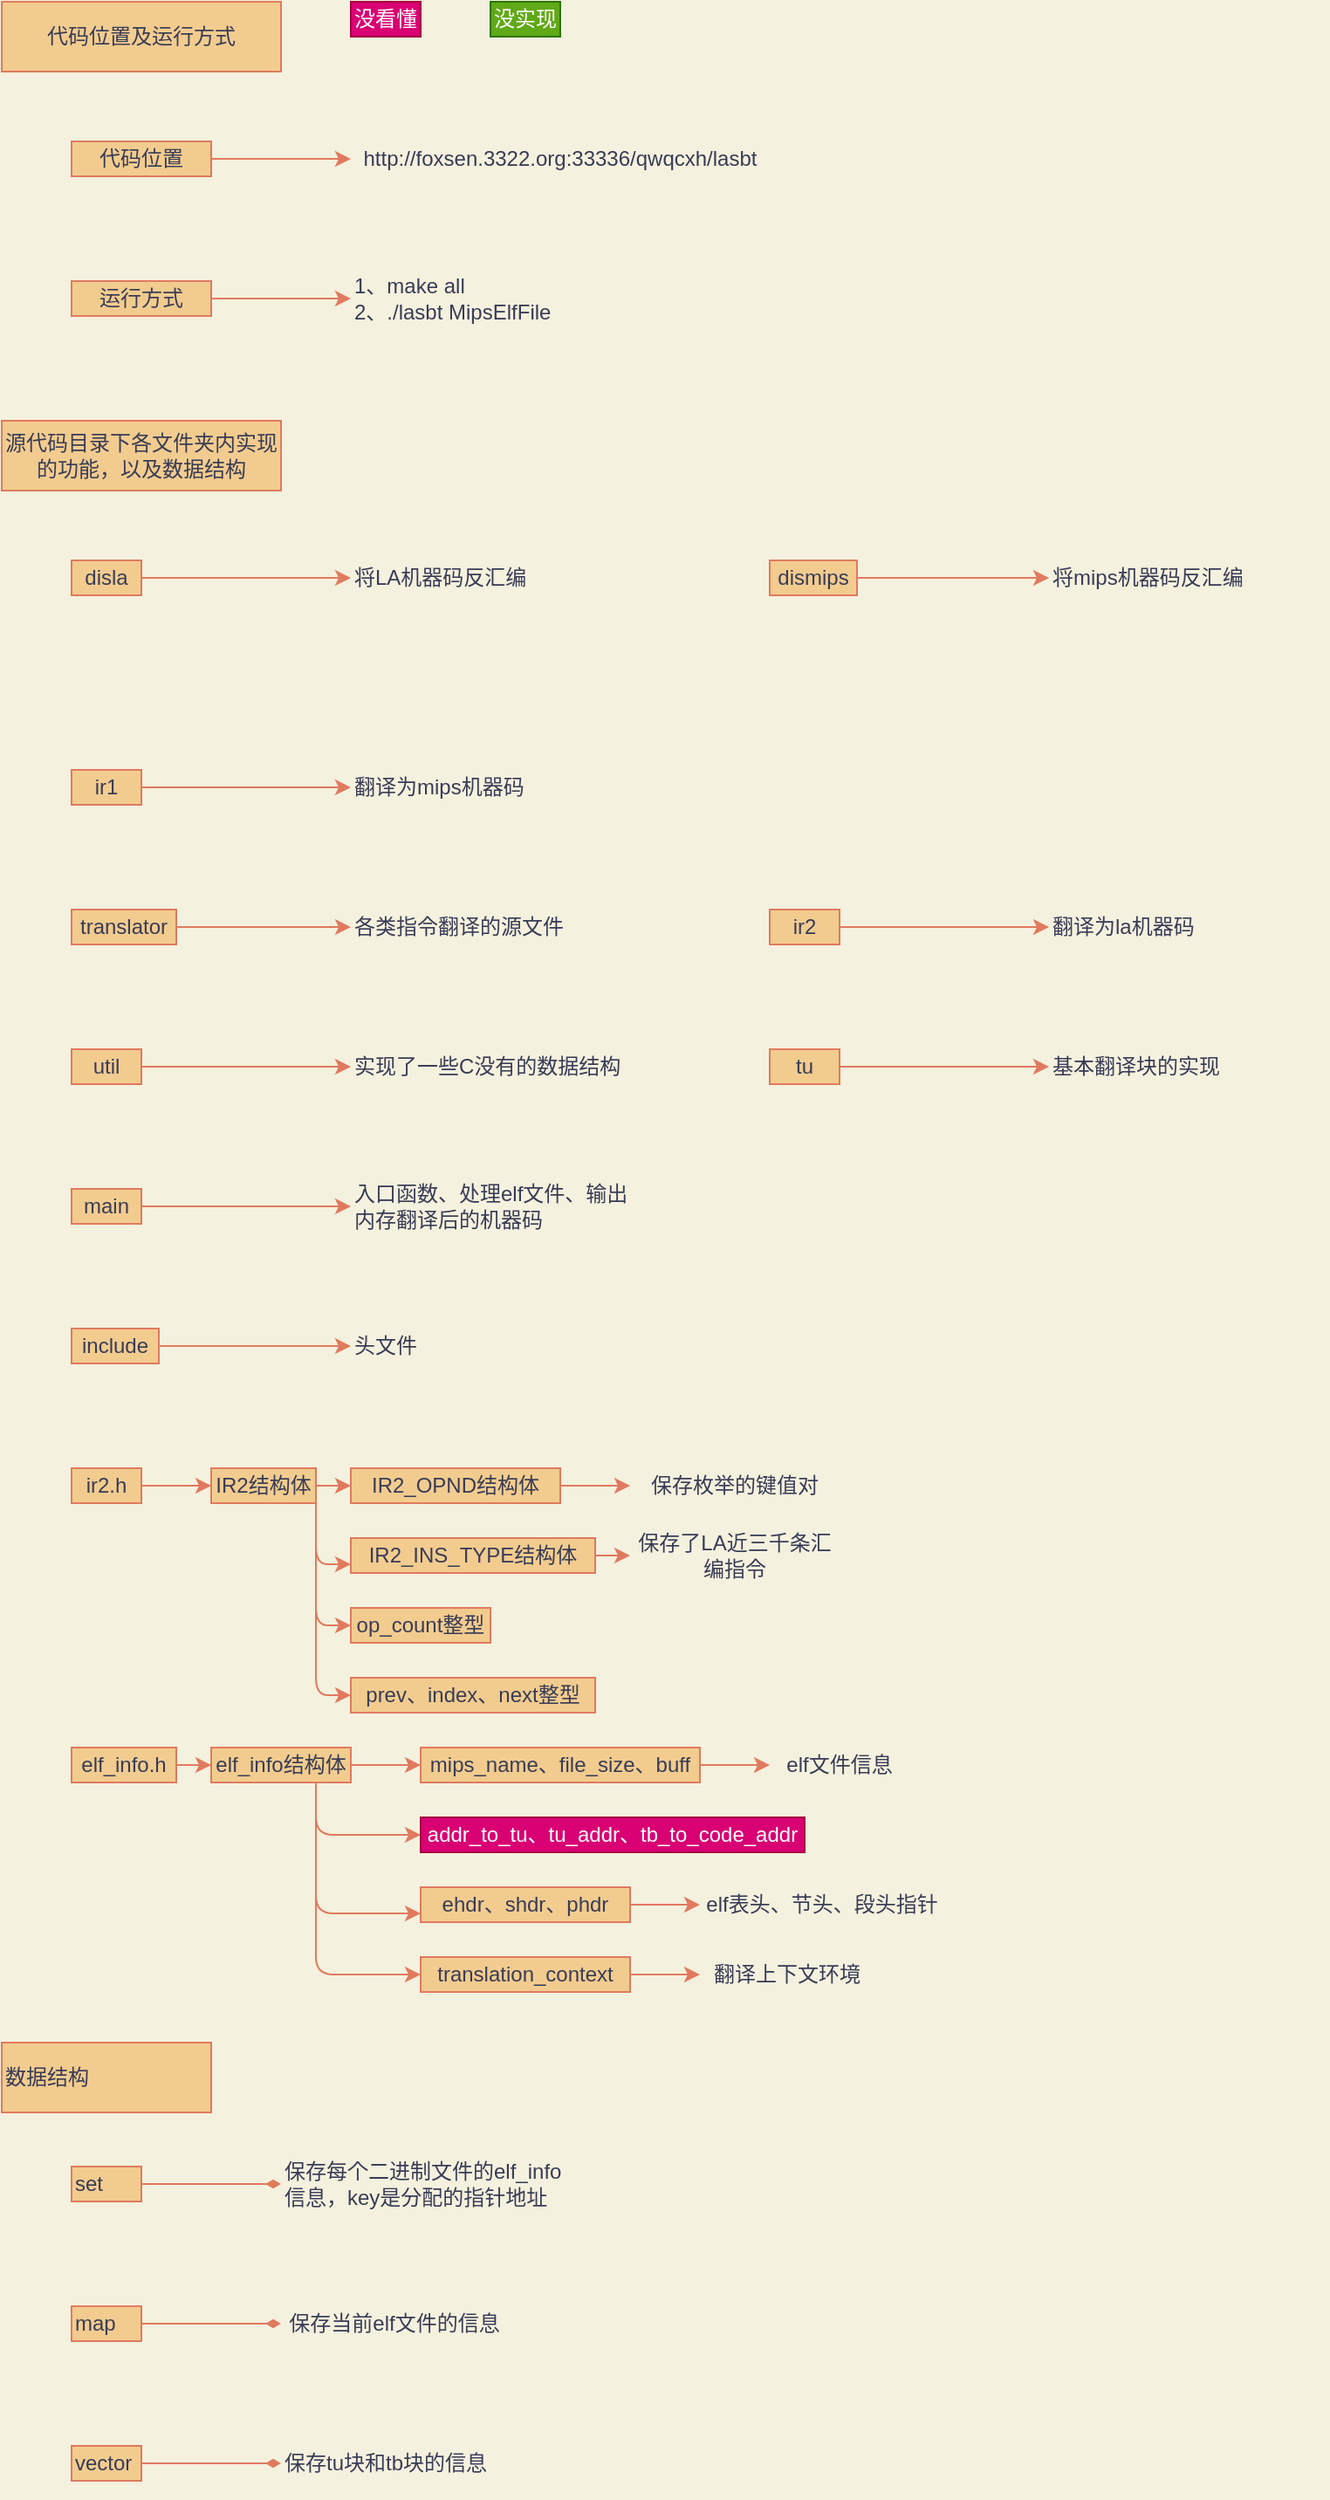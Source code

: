 <mxfile version="13.6.2" type="device" pages="3"><diagram id="Aom846nJxp8-ckmhE_7P" name="Page-1"><mxGraphModel dx="1422" dy="820" grid="1" gridSize="10" guides="1" tooltips="1" connect="1" arrows="1" fold="1" page="1" pageScale="1" pageWidth="827" pageHeight="1169" background="#F4F1DE" math="1" shadow="0"><root><mxCell id="0"/><mxCell id="1" parent="0"/><mxCell id="qtjspHp6lkipxShFISgi-15" style="edgeStyle=orthogonalEdgeStyle;rounded=0;orthogonalLoop=1;jettySize=auto;html=1;exitX=1;exitY=0.5;exitDx=0;exitDy=0;labelBackgroundColor=#F4F1DE;strokeColor=#E07A5F;fontColor=#393C56;" parent="1" source="qtjspHp6lkipxShFISgi-1" target="qtjspHp6lkipxShFISgi-14" edge="1"><mxGeometry relative="1" as="geometry"/></mxCell><mxCell id="qtjspHp6lkipxShFISgi-1" value="dismips" style="rounded=0;whiteSpace=wrap;html=1;fillColor=#F2CC8F;strokeColor=#E07A5F;fontColor=#393C56;" parent="1" vertex="1"><mxGeometry x="440" y="320" width="50" height="20" as="geometry"/></mxCell><mxCell id="qtjspHp6lkipxShFISgi-17" style="edgeStyle=orthogonalEdgeStyle;rounded=0;orthogonalLoop=1;jettySize=auto;html=1;exitX=1;exitY=0.5;exitDx=0;exitDy=0;labelBackgroundColor=#F4F1DE;strokeColor=#E07A5F;fontColor=#393C56;" parent="1" source="qtjspHp6lkipxShFISgi-2" target="qtjspHp6lkipxShFISgi-16" edge="1"><mxGeometry relative="1" as="geometry"/></mxCell><mxCell id="qtjspHp6lkipxShFISgi-2" value="disla" style="rounded=0;whiteSpace=wrap;html=1;fillColor=#F2CC8F;strokeColor=#E07A5F;fontColor=#393C56;" parent="1" vertex="1"><mxGeometry x="40" y="320" width="40" height="20" as="geometry"/></mxCell><mxCell id="qtjspHp6lkipxShFISgi-18" style="edgeStyle=orthogonalEdgeStyle;rounded=0;orthogonalLoop=1;jettySize=auto;html=1;exitX=1;exitY=0.5;exitDx=0;exitDy=0;entryX=0;entryY=0.5;entryDx=0;entryDy=0;labelBackgroundColor=#F4F1DE;strokeColor=#E07A5F;fontColor=#393C56;" parent="1" source="qtjspHp6lkipxShFISgi-3" target="qtjspHp6lkipxShFISgi-19" edge="1"><mxGeometry relative="1" as="geometry"><mxPoint x="140" y="770" as="targetPoint"/></mxGeometry></mxCell><mxCell id="qtjspHp6lkipxShFISgi-3" value="include" style="rounded=0;whiteSpace=wrap;html=1;fillColor=#F2CC8F;strokeColor=#E07A5F;fontColor=#393C56;" parent="1" vertex="1"><mxGeometry x="40" y="760" width="50" height="20" as="geometry"/></mxCell><mxCell id="qtjspHp6lkipxShFISgi-21" style="edgeStyle=orthogonalEdgeStyle;rounded=0;orthogonalLoop=1;jettySize=auto;html=1;exitX=1;exitY=0.5;exitDx=0;exitDy=0;labelBackgroundColor=#F4F1DE;strokeColor=#E07A5F;fontColor=#393C56;" parent="1" source="qtjspHp6lkipxShFISgi-4" target="qtjspHp6lkipxShFISgi-20" edge="1"><mxGeometry relative="1" as="geometry"/></mxCell><mxCell id="qtjspHp6lkipxShFISgi-4" value="ir1" style="rounded=0;whiteSpace=wrap;html=1;fillColor=#F2CC8F;strokeColor=#E07A5F;fontColor=#393C56;" parent="1" vertex="1"><mxGeometry x="40" y="440" width="40" height="20" as="geometry"/></mxCell><mxCell id="qtjspHp6lkipxShFISgi-5" value="ir2" style="rounded=0;whiteSpace=wrap;html=1;fillColor=#F2CC8F;strokeColor=#E07A5F;fontColor=#393C56;" parent="1" vertex="1"><mxGeometry x="440" y="520" width="40" height="20" as="geometry"/></mxCell><mxCell id="qtjspHp6lkipxShFISgi-25" style="edgeStyle=orthogonalEdgeStyle;rounded=0;orthogonalLoop=1;jettySize=auto;html=1;exitX=1;exitY=0.5;exitDx=0;exitDy=0;entryX=0;entryY=0.5;entryDx=0;entryDy=0;labelBackgroundColor=#F4F1DE;strokeColor=#E07A5F;fontColor=#393C56;" parent="1" source="qtjspHp6lkipxShFISgi-6" target="qtjspHp6lkipxShFISgi-24" edge="1"><mxGeometry relative="1" as="geometry"/></mxCell><mxCell id="qtjspHp6lkipxShFISgi-6" value="translator" style="rounded=0;whiteSpace=wrap;html=1;fillColor=#F2CC8F;strokeColor=#E07A5F;fontColor=#393C56;" parent="1" vertex="1"><mxGeometry x="40" y="520" width="60" height="20" as="geometry"/></mxCell><mxCell id="qtjspHp6lkipxShFISgi-27" style="edgeStyle=orthogonalEdgeStyle;rounded=0;orthogonalLoop=1;jettySize=auto;html=1;exitX=1;exitY=0.5;exitDx=0;exitDy=0;entryX=0;entryY=0.5;entryDx=0;entryDy=0;labelBackgroundColor=#F4F1DE;strokeColor=#E07A5F;fontColor=#393C56;" parent="1" source="qtjspHp6lkipxShFISgi-7" target="qtjspHp6lkipxShFISgi-26" edge="1"><mxGeometry relative="1" as="geometry"/></mxCell><mxCell id="qtjspHp6lkipxShFISgi-7" value="tu" style="rounded=0;whiteSpace=wrap;html=1;fillColor=#F2CC8F;strokeColor=#E07A5F;fontColor=#393C56;" parent="1" vertex="1"><mxGeometry x="440" y="600" width="40" height="20" as="geometry"/></mxCell><mxCell id="qtjspHp6lkipxShFISgi-28" style="edgeStyle=orthogonalEdgeStyle;rounded=0;orthogonalLoop=1;jettySize=auto;html=1;exitX=1;exitY=0.5;exitDx=0;exitDy=0;entryX=0;entryY=0.5;entryDx=0;entryDy=0;labelBackgroundColor=#F4F1DE;strokeColor=#E07A5F;fontColor=#393C56;" parent="1" source="qtjspHp6lkipxShFISgi-8" target="qtjspHp6lkipxShFISgi-29" edge="1"><mxGeometry relative="1" as="geometry"><mxPoint x="190" y="610" as="targetPoint"/></mxGeometry></mxCell><mxCell id="qtjspHp6lkipxShFISgi-8" value="util" style="rounded=0;whiteSpace=wrap;html=1;fillColor=#F2CC8F;strokeColor=#E07A5F;fontColor=#393C56;" parent="1" vertex="1"><mxGeometry x="40" y="600" width="40" height="20" as="geometry"/></mxCell><mxCell id="qtjspHp6lkipxShFISgi-30" style="edgeStyle=orthogonalEdgeStyle;rounded=0;orthogonalLoop=1;jettySize=auto;html=1;exitX=1;exitY=0.5;exitDx=0;exitDy=0;labelBackgroundColor=#F4F1DE;strokeColor=#E07A5F;fontColor=#393C56;" parent="1" source="qtjspHp6lkipxShFISgi-9" target="qtjspHp6lkipxShFISgi-31" edge="1"><mxGeometry relative="1" as="geometry"><mxPoint x="190" y="1010" as="targetPoint"/></mxGeometry></mxCell><mxCell id="qtjspHp6lkipxShFISgi-9" value="main" style="rounded=0;whiteSpace=wrap;html=1;fillColor=#F2CC8F;strokeColor=#E07A5F;fontColor=#393C56;" parent="1" vertex="1"><mxGeometry x="40" y="680" width="40" height="20" as="geometry"/></mxCell><mxCell id="qtjspHp6lkipxShFISgi-14" value="将mips机器码反汇编" style="text;html=1;strokeColor=none;fillColor=none;align=left;verticalAlign=middle;whiteSpace=wrap;rounded=0;fontColor=#393C56;" parent="1" vertex="1"><mxGeometry x="600" y="320" width="160" height="20" as="geometry"/></mxCell><mxCell id="qtjspHp6lkipxShFISgi-16" value="将LA机器码反汇编" style="text;html=1;strokeColor=none;fillColor=none;align=left;verticalAlign=middle;whiteSpace=wrap;rounded=0;fontColor=#393C56;" parent="1" vertex="1"><mxGeometry x="200" y="320" width="160" height="20" as="geometry"/></mxCell><mxCell id="qtjspHp6lkipxShFISgi-19" value="头文件" style="text;html=1;strokeColor=none;fillColor=none;align=left;verticalAlign=middle;whiteSpace=wrap;rounded=0;labelPosition=center;verticalLabelPosition=middle;fontColor=#393C56;" parent="1" vertex="1"><mxGeometry x="200" y="760" width="160" height="20" as="geometry"/></mxCell><mxCell id="qtjspHp6lkipxShFISgi-20" value="翻译为mips机器码" style="text;html=1;strokeColor=none;fillColor=none;align=left;verticalAlign=middle;whiteSpace=wrap;rounded=0;fontColor=#393C56;" parent="1" vertex="1"><mxGeometry x="200" y="440" width="160" height="20" as="geometry"/></mxCell><mxCell id="qtjspHp6lkipxShFISgi-22" style="edgeStyle=orthogonalEdgeStyle;rounded=0;orthogonalLoop=1;jettySize=auto;html=1;exitX=1;exitY=0.5;exitDx=0;exitDy=0;labelBackgroundColor=#F4F1DE;strokeColor=#E07A5F;fontColor=#393C56;" parent="1" source="qtjspHp6lkipxShFISgi-5" target="qtjspHp6lkipxShFISgi-23" edge="1"><mxGeometry relative="1" as="geometry"><mxPoint x="490" y="530" as="sourcePoint"/></mxGeometry></mxCell><mxCell id="qtjspHp6lkipxShFISgi-23" value="翻译为la机器码" style="text;html=1;strokeColor=none;fillColor=none;align=left;verticalAlign=middle;whiteSpace=wrap;rounded=0;fontColor=#393C56;" parent="1" vertex="1"><mxGeometry x="600" y="520" width="160" height="20" as="geometry"/></mxCell><mxCell id="qtjspHp6lkipxShFISgi-24" value="各类指令翻译的源文件" style="text;html=1;strokeColor=none;fillColor=none;align=left;verticalAlign=middle;whiteSpace=wrap;rounded=0;fontColor=#393C56;" parent="1" vertex="1"><mxGeometry x="200" y="520" width="160" height="20" as="geometry"/></mxCell><mxCell id="qtjspHp6lkipxShFISgi-26" value="基本翻译块的实现" style="text;html=1;strokeColor=none;fillColor=none;align=left;verticalAlign=middle;whiteSpace=wrap;rounded=0;fontColor=#393C56;" parent="1" vertex="1"><mxGeometry x="600" y="600" width="160" height="20" as="geometry"/></mxCell><mxCell id="qtjspHp6lkipxShFISgi-29" value="实现了一些C没有的数据结构" style="text;html=1;strokeColor=none;fillColor=none;align=left;verticalAlign=middle;whiteSpace=wrap;rounded=0;fontColor=#393C56;" parent="1" vertex="1"><mxGeometry x="200" y="600" width="160" height="20" as="geometry"/></mxCell><mxCell id="qtjspHp6lkipxShFISgi-31" value="入口函数、处理elf文件、输出内存翻译后的机器码" style="text;html=1;strokeColor=none;fillColor=none;align=left;verticalAlign=middle;whiteSpace=wrap;rounded=0;fontColor=#393C56;" parent="1" vertex="1"><mxGeometry x="200" y="680" width="160" height="20" as="geometry"/></mxCell><mxCell id="qtjspHp6lkipxShFISgi-33" value="源代码目录下各文件夹内实现的功能，以及数据结构" style="rounded=0;whiteSpace=wrap;html=1;align=center;fontSize=12;fillColor=#F2CC8F;strokeColor=#E07A5F;fontColor=#393C56;" parent="1" vertex="1"><mxGeometry y="240" width="160" height="40" as="geometry"/></mxCell><mxCell id="TA3_cH7VvukM17leLb7_-7" style="edgeStyle=orthogonalEdgeStyle;curved=0;rounded=1;sketch=0;orthogonalLoop=1;jettySize=auto;html=1;exitX=1;exitY=0.5;exitDx=0;exitDy=0;entryX=0;entryY=0.5;entryDx=0;entryDy=0;labelBackgroundColor=#F4F1DE;strokeColor=#E07A5F;fontColor=#393C56;" parent="1" source="WBqkDcnKr9uTJA-TYEti-1" target="TA3_cH7VvukM17leLb7_-1" edge="1"><mxGeometry relative="1" as="geometry"/></mxCell><mxCell id="TA3_cH7VvukM17leLb7_-8" style="edgeStyle=orthogonalEdgeStyle;curved=0;rounded=1;sketch=0;orthogonalLoop=1;jettySize=auto;html=1;exitX=1;exitY=1;exitDx=0;exitDy=0;entryX=0;entryY=0.75;entryDx=0;entryDy=0;labelBackgroundColor=#F4F1DE;strokeColor=#E07A5F;fontColor=#393C56;" parent="1" source="WBqkDcnKr9uTJA-TYEti-1" target="TA3_cH7VvukM17leLb7_-3" edge="1"><mxGeometry relative="1" as="geometry"/></mxCell><mxCell id="TA3_cH7VvukM17leLb7_-21" style="edgeStyle=orthogonalEdgeStyle;curved=0;rounded=1;sketch=0;orthogonalLoop=1;jettySize=auto;html=1;exitX=1;exitY=1;exitDx=0;exitDy=0;entryX=0;entryY=0.5;entryDx=0;entryDy=0;labelBackgroundColor=#F4F1DE;strokeColor=#E07A5F;fontColor=#393C56;" parent="1" source="WBqkDcnKr9uTJA-TYEti-1" target="TA3_cH7VvukM17leLb7_-10" edge="1"><mxGeometry relative="1" as="geometry"/></mxCell><mxCell id="TA3_cH7VvukM17leLb7_-22" style="edgeStyle=orthogonalEdgeStyle;curved=0;rounded=1;sketch=0;orthogonalLoop=1;jettySize=auto;html=1;exitX=1;exitY=1;exitDx=0;exitDy=0;entryX=0;entryY=0.5;entryDx=0;entryDy=0;labelBackgroundColor=#F4F1DE;strokeColor=#E07A5F;fontColor=#393C56;" parent="1" source="WBqkDcnKr9uTJA-TYEti-1" target="TA3_cH7VvukM17leLb7_-11" edge="1"><mxGeometry relative="1" as="geometry"/></mxCell><mxCell id="WBqkDcnKr9uTJA-TYEti-1" value="IR2结构体" style="rounded=0;whiteSpace=wrap;html=1;fillColor=#F2CC8F;strokeColor=#E07A5F;fontColor=#393C56;" parent="1" vertex="1"><mxGeometry x="120" y="840" width="60" height="20" as="geometry"/></mxCell><mxCell id="TA3_cH7VvukM17leLb7_-14" style="edgeStyle=orthogonalEdgeStyle;curved=0;rounded=1;sketch=0;orthogonalLoop=1;jettySize=auto;html=1;exitX=1;exitY=0.5;exitDx=0;exitDy=0;entryX=0;entryY=0.5;entryDx=0;entryDy=0;labelBackgroundColor=#F4F1DE;strokeColor=#E07A5F;fontColor=#393C56;" parent="1" source="TA3_cH7VvukM17leLb7_-1" target="TA3_cH7VvukM17leLb7_-15" edge="1"><mxGeometry relative="1" as="geometry"><mxPoint x="370" y="850" as="targetPoint"/></mxGeometry></mxCell><mxCell id="TA3_cH7VvukM17leLb7_-1" value="IR2_OPND结构体" style="rounded=0;whiteSpace=wrap;html=1;sketch=0;fillColor=#F2CC8F;strokeColor=#E07A5F;fontColor=#393C56;" parent="1" vertex="1"><mxGeometry x="200" y="840" width="120" height="20" as="geometry"/></mxCell><mxCell id="TA3_cH7VvukM17leLb7_-12" style="edgeStyle=orthogonalEdgeStyle;curved=0;rounded=1;sketch=0;orthogonalLoop=1;jettySize=auto;html=1;exitX=1;exitY=0.5;exitDx=0;exitDy=0;entryX=0;entryY=0.5;entryDx=0;entryDy=0;labelBackgroundColor=#F4F1DE;strokeColor=#E07A5F;fontColor=#393C56;" parent="1" source="TA3_cH7VvukM17leLb7_-3" target="TA3_cH7VvukM17leLb7_-13" edge="1"><mxGeometry relative="1" as="geometry"><mxPoint x="360" y="890" as="targetPoint"/></mxGeometry></mxCell><mxCell id="TA3_cH7VvukM17leLb7_-3" value="IR2_INS_TYPE结构体" style="rounded=0;whiteSpace=wrap;html=1;sketch=0;fillColor=#F2CC8F;strokeColor=#E07A5F;fontColor=#393C56;" parent="1" vertex="1"><mxGeometry x="200" y="880" width="140" height="20" as="geometry"/></mxCell><mxCell id="TA3_cH7VvukM17leLb7_-9" style="edgeStyle=orthogonalEdgeStyle;curved=0;rounded=1;sketch=0;orthogonalLoop=1;jettySize=auto;html=1;exitX=0.5;exitY=1;exitDx=0;exitDy=0;labelBackgroundColor=#F4F1DE;strokeColor=#E07A5F;fontColor=#393C56;" parent="1" source="TA3_cH7VvukM17leLb7_-3" target="TA3_cH7VvukM17leLb7_-3" edge="1"><mxGeometry relative="1" as="geometry"/></mxCell><mxCell id="TA3_cH7VvukM17leLb7_-10" value="op_count整型" style="rounded=0;whiteSpace=wrap;html=1;sketch=0;fillColor=#F2CC8F;strokeColor=#E07A5F;fontColor=#393C56;" parent="1" vertex="1"><mxGeometry x="200" y="920" width="80" height="20" as="geometry"/></mxCell><mxCell id="TA3_cH7VvukM17leLb7_-11" value="prev、index、next整型" style="rounded=0;whiteSpace=wrap;html=1;sketch=0;fillColor=#F2CC8F;strokeColor=#E07A5F;fontColor=#393C56;" parent="1" vertex="1"><mxGeometry x="200" y="960" width="140" height="20" as="geometry"/></mxCell><mxCell id="TA3_cH7VvukM17leLb7_-13" value="保存了LA近三千条汇编指令" style="text;html=1;strokeColor=none;fillColor=none;align=center;verticalAlign=middle;whiteSpace=wrap;rounded=0;sketch=0;fontColor=#393C56;" parent="1" vertex="1"><mxGeometry x="360" y="880" width="120" height="20" as="geometry"/></mxCell><mxCell id="TA3_cH7VvukM17leLb7_-15" value="保存枚举的键值对" style="text;html=1;strokeColor=none;fillColor=none;align=center;verticalAlign=middle;whiteSpace=wrap;rounded=0;sketch=0;fontColor=#393C56;" parent="1" vertex="1"><mxGeometry x="360" y="840" width="120" height="20" as="geometry"/></mxCell><mxCell id="JEauQYoevmHhT9Z8oVpF-11" value="" style="edgeStyle=orthogonalEdgeStyle;curved=0;rounded=1;sketch=0;orthogonalLoop=1;jettySize=auto;html=1;labelBackgroundColor=#F4F1DE;strokeColor=#E07A5F;fontColor=#393C56;" parent="1" source="_CX-5Nnmrqa5psmsbB4g-4" target="JEauQYoevmHhT9Z8oVpF-5" edge="1"><mxGeometry relative="1" as="geometry"/></mxCell><mxCell id="JEauQYoevmHhT9Z8oVpF-13" style="edgeStyle=orthogonalEdgeStyle;curved=0;rounded=1;sketch=0;orthogonalLoop=1;jettySize=auto;html=1;exitX=0.75;exitY=1;exitDx=0;exitDy=0;entryX=0;entryY=0.75;entryDx=0;entryDy=0;labelBackgroundColor=#F4F1DE;strokeColor=#E07A5F;fontColor=#393C56;" parent="1" source="_CX-5Nnmrqa5psmsbB4g-4" target="JEauQYoevmHhT9Z8oVpF-1" edge="1"><mxGeometry relative="1" as="geometry"/></mxCell><mxCell id="JEauQYoevmHhT9Z8oVpF-14" style="edgeStyle=orthogonalEdgeStyle;curved=0;rounded=1;sketch=0;orthogonalLoop=1;jettySize=auto;html=1;exitX=0.75;exitY=1;exitDx=0;exitDy=0;entryX=0;entryY=0.5;entryDx=0;entryDy=0;labelBackgroundColor=#F4F1DE;strokeColor=#E07A5F;fontColor=#393C56;" parent="1" source="_CX-5Nnmrqa5psmsbB4g-4" target="JEauQYoevmHhT9Z8oVpF-7" edge="1"><mxGeometry relative="1" as="geometry"/></mxCell><mxCell id="JEauQYoevmHhT9Z8oVpF-16" style="edgeStyle=orthogonalEdgeStyle;curved=0;rounded=1;sketch=0;orthogonalLoop=1;jettySize=auto;html=1;exitX=0.75;exitY=1;exitDx=0;exitDy=0;entryX=0;entryY=0.5;entryDx=0;entryDy=0;labelBackgroundColor=#F4F1DE;strokeColor=#E07A5F;fontColor=#393C56;" parent="1" source="_CX-5Nnmrqa5psmsbB4g-4" target="JEauQYoevmHhT9Z8oVpF-15" edge="1"><mxGeometry relative="1" as="geometry"/></mxCell><mxCell id="_CX-5Nnmrqa5psmsbB4g-4" value="elf_info结构体" style="rounded=0;whiteSpace=wrap;html=1;sketch=0;fillColor=#F2CC8F;strokeColor=#E07A5F;fontColor=#393C56;" parent="1" vertex="1"><mxGeometry x="120" y="1000" width="80" height="20" as="geometry"/></mxCell><mxCell id="_CX-5Nnmrqa5psmsbB4g-6" value="" style="edgeStyle=orthogonalEdgeStyle;curved=0;rounded=1;sketch=0;orthogonalLoop=1;jettySize=auto;html=1;labelBackgroundColor=#F4F1DE;strokeColor=#E07A5F;fontColor=#393C56;" parent="1" source="_CX-5Nnmrqa5psmsbB4g-5" target="WBqkDcnKr9uTJA-TYEti-1" edge="1"><mxGeometry relative="1" as="geometry"/></mxCell><mxCell id="_CX-5Nnmrqa5psmsbB4g-5" value="ir2.h" style="rounded=0;whiteSpace=wrap;html=1;sketch=0;fillColor=#F2CC8F;strokeColor=#E07A5F;fontColor=#393C56;" parent="1" vertex="1"><mxGeometry x="40" y="840" width="40" height="20" as="geometry"/></mxCell><mxCell id="_CX-5Nnmrqa5psmsbB4g-8" value="" style="edgeStyle=orthogonalEdgeStyle;curved=0;rounded=1;sketch=0;orthogonalLoop=1;jettySize=auto;html=1;labelBackgroundColor=#F4F1DE;strokeColor=#E07A5F;fontColor=#393C56;" parent="1" source="_CX-5Nnmrqa5psmsbB4g-7" target="_CX-5Nnmrqa5psmsbB4g-4" edge="1"><mxGeometry relative="1" as="geometry"/></mxCell><mxCell id="_CX-5Nnmrqa5psmsbB4g-7" value="elf_info.h" style="rounded=0;whiteSpace=wrap;html=1;sketch=0;fillColor=#F2CC8F;strokeColor=#E07A5F;fontColor=#393C56;" parent="1" vertex="1"><mxGeometry x="40" y="1000" width="60" height="20" as="geometry"/></mxCell><mxCell id="JEauQYoevmHhT9Z8oVpF-3" value="" style="edgeStyle=orthogonalEdgeStyle;curved=0;rounded=1;sketch=0;orthogonalLoop=1;jettySize=auto;html=1;labelBackgroundColor=#F4F1DE;strokeColor=#E07A5F;fontColor=#393C56;" parent="1" source="JEauQYoevmHhT9Z8oVpF-1" target="JEauQYoevmHhT9Z8oVpF-2" edge="1"><mxGeometry relative="1" as="geometry"/></mxCell><mxCell id="JEauQYoevmHhT9Z8oVpF-1" value="ehdr、shdr、phdr" style="rounded=0;whiteSpace=wrap;html=1;sketch=0;fillColor=#F2CC8F;strokeColor=#E07A5F;fontColor=#393C56;" parent="1" vertex="1"><mxGeometry x="240" y="1080" width="120" height="20" as="geometry"/></mxCell><mxCell id="JEauQYoevmHhT9Z8oVpF-2" value="elf表头、节头、段头指针" style="text;html=1;strokeColor=none;fillColor=none;align=center;verticalAlign=middle;whiteSpace=wrap;rounded=0;sketch=0;fontColor=#393C56;" parent="1" vertex="1"><mxGeometry x="400" y="1080" width="140" height="20" as="geometry"/></mxCell><mxCell id="JEauQYoevmHhT9Z8oVpF-4" value="elf文件信息" style="text;html=1;strokeColor=none;fillColor=none;align=center;verticalAlign=middle;whiteSpace=wrap;rounded=0;sketch=0;fontColor=#393C56;" parent="1" vertex="1"><mxGeometry x="440" y="1000" width="80" height="20" as="geometry"/></mxCell><mxCell id="JEauQYoevmHhT9Z8oVpF-6" value="" style="edgeStyle=orthogonalEdgeStyle;curved=0;rounded=1;sketch=0;orthogonalLoop=1;jettySize=auto;html=1;labelBackgroundColor=#F4F1DE;strokeColor=#E07A5F;fontColor=#393C56;" parent="1" source="JEauQYoevmHhT9Z8oVpF-5" target="JEauQYoevmHhT9Z8oVpF-4" edge="1"><mxGeometry relative="1" as="geometry"/></mxCell><mxCell id="JEauQYoevmHhT9Z8oVpF-5" value="mips_name、file_size、buff" style="rounded=0;whiteSpace=wrap;html=1;sketch=0;fillColor=#F2CC8F;strokeColor=#E07A5F;fontColor=#393C56;" parent="1" vertex="1"><mxGeometry x="240" y="1000" width="160" height="20" as="geometry"/></mxCell><mxCell id="JEauQYoevmHhT9Z8oVpF-10" value="" style="edgeStyle=orthogonalEdgeStyle;curved=0;rounded=1;sketch=0;orthogonalLoop=1;jettySize=auto;html=1;labelBackgroundColor=#F4F1DE;strokeColor=#E07A5F;fontColor=#393C56;" parent="1" source="JEauQYoevmHhT9Z8oVpF-7" target="JEauQYoevmHhT9Z8oVpF-9" edge="1"><mxGeometry relative="1" as="geometry"/></mxCell><mxCell id="JEauQYoevmHhT9Z8oVpF-7" value="&lt;div style=&quot;line-height: 19px&quot;&gt;&lt;span style=&quot;&quot;&gt;translation_context&lt;/span&gt;&lt;br&gt;&lt;/div&gt;" style="rounded=0;whiteSpace=wrap;html=1;sketch=0;labelBackgroundColor=none;fillColor=#F2CC8F;strokeColor=#E07A5F;fontColor=#393C56;" parent="1" vertex="1"><mxGeometry x="240" y="1120" width="120" height="20" as="geometry"/></mxCell><mxCell id="JEauQYoevmHhT9Z8oVpF-9" value="翻译上下文环境" style="text;html=1;strokeColor=none;fillColor=none;align=center;verticalAlign=middle;whiteSpace=wrap;rounded=0;labelBackgroundColor=none;sketch=0;fontColor=#393C56;" parent="1" vertex="1"><mxGeometry x="400" y="1120" width="100" height="20" as="geometry"/></mxCell><mxCell id="JEauQYoevmHhT9Z8oVpF-15" value="addr_to_tu、tu_addr、tb_to_code_addr" style="rounded=0;whiteSpace=wrap;html=1;labelBackgroundColor=none;sketch=0;fillColor=#d80073;strokeColor=#A50040;fontColor=#ffffff;" parent="1" vertex="1"><mxGeometry x="240" y="1040" width="220" height="20" as="geometry"/></mxCell><mxCell id="QQQnxEIxQd7CLi5y5rRg-1" value="代码位置及运行方式" style="rounded=0;whiteSpace=wrap;html=1;align=center;fontSize=12;fillColor=#F2CC8F;strokeColor=#E07A5F;fontColor=#393C56;" parent="1" vertex="1"><mxGeometry width="160" height="40" as="geometry"/></mxCell><mxCell id="QQQnxEIxQd7CLi5y5rRg-4" value="" style="edgeStyle=orthogonalEdgeStyle;curved=0;rounded=1;sketch=0;orthogonalLoop=1;jettySize=auto;html=1;labelBackgroundColor=#F4F1DE;strokeColor=#E07A5F;fontColor=#393C56;" parent="1" source="QQQnxEIxQd7CLi5y5rRg-2" target="QQQnxEIxQd7CLi5y5rRg-3" edge="1"><mxGeometry relative="1" as="geometry"/></mxCell><mxCell id="QQQnxEIxQd7CLi5y5rRg-2" value="代码位置" style="rounded=0;whiteSpace=wrap;html=1;labelBackgroundColor=none;sketch=0;fillColor=#F2CC8F;strokeColor=#E07A5F;fontColor=#393C56;" parent="1" vertex="1"><mxGeometry x="40" y="80" width="80" height="20" as="geometry"/></mxCell><UserObject label="http://foxsen.3322.org:33336/qwqcxh/lasbt" link="http://foxsen.3322.org:33336/qwqcxh/lasbt" id="QQQnxEIxQd7CLi5y5rRg-3"><mxCell style="text;html=1;strokeColor=none;fillColor=none;align=center;verticalAlign=middle;whiteSpace=wrap;rounded=0;labelBackgroundColor=none;sketch=0;fontColor=#393C56;" parent="1" vertex="1"><mxGeometry x="200" y="80" width="240" height="20" as="geometry"/></mxCell></UserObject><mxCell id="QQQnxEIxQd7CLi5y5rRg-10" value="" style="edgeStyle=orthogonalEdgeStyle;curved=0;rounded=1;sketch=0;orthogonalLoop=1;jettySize=auto;html=1;labelBackgroundColor=#F4F1DE;strokeColor=#E07A5F;fontColor=#393C56;" parent="1" source="QQQnxEIxQd7CLi5y5rRg-5" target="QQQnxEIxQd7CLi5y5rRg-6" edge="1"><mxGeometry relative="1" as="geometry"/></mxCell><mxCell id="QQQnxEIxQd7CLi5y5rRg-5" value="运行方式" style="rounded=0;whiteSpace=wrap;html=1;labelBackgroundColor=none;sketch=0;fillColor=#F2CC8F;strokeColor=#E07A5F;fontColor=#393C56;" parent="1" vertex="1"><mxGeometry x="40" y="160" width="80" height="20" as="geometry"/></mxCell><mxCell id="QQQnxEIxQd7CLi5y5rRg-6" value="1、make all&lt;br&gt;2、./lasbt MipsElfFile" style="text;html=1;strokeColor=none;fillColor=none;align=left;verticalAlign=middle;whiteSpace=wrap;rounded=0;labelBackgroundColor=none;sketch=0;fontColor=#393C56;fontStyle=0" parent="1" vertex="1"><mxGeometry x="200" y="160" width="120" height="20" as="geometry"/></mxCell><mxCell id="JP9IEoHmW8Uf7j2zj-nc-1" value="没看懂" style="rounded=0;whiteSpace=wrap;html=1;sketch=0;strokeColor=#A50040;fillColor=#d80073;fontColor=#ffffff;" parent="1" vertex="1"><mxGeometry x="200" width="40" height="20" as="geometry"/></mxCell><mxCell id="JP9IEoHmW8Uf7j2zj-nc-2" value="没实现" style="rounded=0;whiteSpace=wrap;html=1;sketch=0;strokeColor=#2D7600;fillColor=#60a917;fontColor=#ffffff;" parent="1" vertex="1"><mxGeometry x="280" width="40" height="20" as="geometry"/></mxCell><mxCell id="J3propF7f8PBXbvJP5WU-1" value="数据结构" style="rounded=0;whiteSpace=wrap;html=1;strokeColor=#E07A5F;fillColor=#F2CC8F;fontColor=#393C56;align=left;" parent="1" vertex="1"><mxGeometry y="1169" width="120" height="40" as="geometry"/></mxCell><mxCell id="J3propF7f8PBXbvJP5WU-8" value="" style="edgeStyle=none;orthogonalLoop=1;jettySize=auto;html=1;labelBackgroundColor=#F4F1DE;endArrow=diamondThin;endFill=1;strokeColor=#E07A5F;fontColor=#393C56;" parent="1" source="J3propF7f8PBXbvJP5WU-2" target="J3propF7f8PBXbvJP5WU-3" edge="1"><mxGeometry relative="1" as="geometry"/></mxCell><mxCell id="J3propF7f8PBXbvJP5WU-2" value="set" style="rounded=0;whiteSpace=wrap;html=1;strokeColor=#E07A5F;fillColor=#F2CC8F;fontColor=#393C56;align=left;" parent="1" vertex="1"><mxGeometry x="40" y="1240" width="40" height="20" as="geometry"/></mxCell><mxCell id="J3propF7f8PBXbvJP5WU-3" value="保存每个二进制文件的elf_info信息，key是分配的指针地址" style="text;html=1;strokeColor=none;fillColor=none;align=left;verticalAlign=middle;whiteSpace=wrap;rounded=0;fontColor=#393C56;" parent="1" vertex="1"><mxGeometry x="160" y="1230" width="170" height="40" as="geometry"/></mxCell><mxCell id="J3propF7f8PBXbvJP5WU-9" value="" style="edgeStyle=none;orthogonalLoop=1;jettySize=auto;html=1;labelBackgroundColor=#F4F1DE;endArrow=diamondThin;endFill=1;strokeColor=#E07A5F;fontColor=#393C56;" parent="1" source="J3propF7f8PBXbvJP5WU-4" target="J3propF7f8PBXbvJP5WU-5" edge="1"><mxGeometry relative="1" as="geometry"/></mxCell><mxCell id="J3propF7f8PBXbvJP5WU-4" value="map" style="rounded=0;whiteSpace=wrap;html=1;strokeColor=#E07A5F;fillColor=#F2CC8F;fontColor=#393C56;align=left;" parent="1" vertex="1"><mxGeometry x="40" y="1320" width="40" height="20" as="geometry"/></mxCell><mxCell id="J3propF7f8PBXbvJP5WU-5" value="保存当前elf文件的信息" style="text;html=1;strokeColor=none;fillColor=none;align=center;verticalAlign=middle;whiteSpace=wrap;rounded=0;fontColor=#393C56;" parent="1" vertex="1"><mxGeometry x="160" y="1310" width="130" height="40" as="geometry"/></mxCell><mxCell id="J3propF7f8PBXbvJP5WU-10" value="" style="edgeStyle=none;orthogonalLoop=1;jettySize=auto;html=1;labelBackgroundColor=#F4F1DE;endArrow=diamondThin;endFill=1;strokeColor=#E07A5F;fontColor=#393C56;" parent="1" source="J3propF7f8PBXbvJP5WU-6" target="J3propF7f8PBXbvJP5WU-7" edge="1"><mxGeometry relative="1" as="geometry"/></mxCell><mxCell id="J3propF7f8PBXbvJP5WU-6" value="vector" style="rounded=0;whiteSpace=wrap;html=1;strokeColor=#E07A5F;fillColor=#F2CC8F;fontColor=#393C56;align=left;" parent="1" vertex="1"><mxGeometry x="40" y="1400" width="40" height="20" as="geometry"/></mxCell><mxCell id="J3propF7f8PBXbvJP5WU-7" value="保存tu块和tb块的信息" style="text;html=1;strokeColor=none;fillColor=none;align=center;verticalAlign=middle;whiteSpace=wrap;rounded=0;fontColor=#393C56;" parent="1" vertex="1"><mxGeometry x="160" y="1390" width="120" height="40" as="geometry"/></mxCell></root></mxGraphModel></diagram><diagram id="pZNuYVnxwlgJh_vSdz6V" name="Page-2"><mxGraphModel dx="1422" dy="820" grid="1" gridSize="10" guides="1" tooltips="1" connect="1" arrows="1" fold="1" page="1" pageScale="1" pageWidth="827" pageHeight="1169" background="#F4F1DE" math="0" shadow="0"><root><mxCell id="Kx-HwaA-jPvCksvryL7s-0"/><mxCell id="Kx-HwaA-jPvCksvryL7s-1" parent="Kx-HwaA-jPvCksvryL7s-0"/><mxCell id="_6BqYGq3dcQpMGy_Ji9J-27" value="" style="rounded=0;whiteSpace=wrap;html=1;strokeColor=#b85450;fillColor=#f8cecc;align=left;" parent="Kx-HwaA-jPvCksvryL7s-1" vertex="1"><mxGeometry y="640" width="826" height="280" as="geometry"/></mxCell><mxCell id="_6BqYGq3dcQpMGy_Ji9J-17" value="" style="rounded=0;whiteSpace=wrap;html=1;strokeColor=#82b366;fillColor=#d5e8d4;align=left;" parent="Kx-HwaA-jPvCksvryL7s-1" vertex="1"><mxGeometry y="460" width="205" height="160" as="geometry"/></mxCell><mxCell id="_6BqYGq3dcQpMGy_Ji9J-20" value="" style="rounded=0;whiteSpace=wrap;html=1;strokeColor=#666666;fillColor=#f5f5f5;align=left;fontColor=#333333;" parent="Kx-HwaA-jPvCksvryL7s-1" vertex="1"><mxGeometry x="1" y="280" width="826" height="160" as="geometry"/></mxCell><mxCell id="_6BqYGq3dcQpMGy_Ji9J-16" value="" style="rounded=0;whiteSpace=wrap;html=1;strokeColor=#d6b656;fillColor=#fff2cc;align=left;" parent="Kx-HwaA-jPvCksvryL7s-1" vertex="1"><mxGeometry x="0.5" y="120" width="826" height="160" as="geometry"/></mxCell><mxCell id="Yiei9IvfS3q8TYXdiDF7-0" value="main.c" style="whiteSpace=wrap;html=1;align=center;fillColor=#F2CC8F;strokeColor=#E07A5F;fontColor=#393C56;" parent="Kx-HwaA-jPvCksvryL7s-1" vertex="1"><mxGeometry x="40" y="120" width="40" height="20" as="geometry"/></mxCell><mxCell id="w7MudPTy8pmDsaKXsWPU-0" value="程序流程图" style="whiteSpace=wrap;html=1;labelBackgroundColor=none;fillColor=#F2CC8F;strokeColor=#E07A5F;fontColor=#393C56;" parent="Kx-HwaA-jPvCksvryL7s-1" vertex="1"><mxGeometry width="160" height="40" as="geometry"/></mxCell><mxCell id="w7MudPTy8pmDsaKXsWPU-2" value="parse_args" style="whiteSpace=wrap;html=1;labelBackgroundColor=none;fillColor=#F2CC8F;strokeColor=#E07A5F;fontColor=#393C56;" parent="Kx-HwaA-jPvCksvryL7s-1" vertex="1"><mxGeometry x="120" y="160" width="80" height="20" as="geometry"/></mxCell><mxCell id="MBpZWOqFHF9DpIEsmXLO-1" value="" style="edgeStyle=orthogonalEdgeStyle;orthogonalLoop=1;jettySize=auto;html=1;strokeColor=#E07A5F;fillColor=#F2CC8F;fontColor=#393C56;" parent="Kx-HwaA-jPvCksvryL7s-1" source="w7MudPTy8pmDsaKXsWPU-3" target="MBpZWOqFHF9DpIEsmXLO-0" edge="1"><mxGeometry relative="1" as="geometry"/></mxCell><mxCell id="_6BqYGq3dcQpMGy_Ji9J-35" style="edgeStyle=none;orthogonalLoop=1;jettySize=auto;html=1;exitX=0.5;exitY=1;exitDx=0;exitDy=0;entryX=0.5;entryY=0;entryDx=0;entryDy=0;labelBackgroundColor=#F4F1DE;endFill=1;strokeColor=#E07A5F;fontColor=#393C56;endArrow=diamondThin;" parent="Kx-HwaA-jPvCksvryL7s-1" source="w7MudPTy8pmDsaKXsWPU-3" target="_6BqYGq3dcQpMGy_Ji9J-0" edge="1"><mxGeometry relative="1" as="geometry"/></mxCell><mxCell id="w7MudPTy8pmDsaKXsWPU-3" value="static_translate" style="whiteSpace=wrap;html=1;labelBackgroundColor=none;fillColor=#F2CC8F;strokeColor=#E07A5F;fontColor=#393C56;" parent="Kx-HwaA-jPvCksvryL7s-1" vertex="1"><mxGeometry x="120" y="220" width="120" height="20" as="geometry"/></mxCell><mxCell id="w7MudPTy8pmDsaKXsWPU-34" value="待翻译文件名" style="endArrow=classic;html=1;exitX=0.5;exitY=1;exitDx=0;exitDy=0;entryX=0.342;entryY=0;entryDx=0;entryDy=0;entryPerimeter=0;labelBackgroundColor=#F4F1DE;strokeColor=#E07A5F;fontColor=#393C56;" parent="Kx-HwaA-jPvCksvryL7s-1" source="w7MudPTy8pmDsaKXsWPU-2" target="w7MudPTy8pmDsaKXsWPU-3" edge="1"><mxGeometry relative="1" as="geometry"><mxPoint x="150" y="180" as="sourcePoint"/><mxPoint x="250" y="180" as="targetPoint"/></mxGeometry></mxCell><mxCell id="MBpZWOqFHF9DpIEsmXLO-0" value="生成s2d中间文件" style="text;html=1;strokeColor=#2D7600;fillColor=#60a917;align=center;verticalAlign=middle;whiteSpace=wrap;fontColor=#ffffff;" parent="Kx-HwaA-jPvCksvryL7s-1" vertex="1"><mxGeometry x="290" y="220" width="121" height="20" as="geometry"/></mxCell><mxCell id="_6BqYGq3dcQpMGy_Ji9J-4" value="" style="orthogonalLoop=1;jettySize=auto;html=1;labelBackgroundColor=#F4F1DE;endArrow=classic;endFill=1;strokeColor=#E07A5F;fontColor=#393C56;" parent="Kx-HwaA-jPvCksvryL7s-1" source="9q0aHyiQRUia_ZDVntHF-2" target="9q0aHyiQRUia_ZDVntHF-4" edge="1"><mxGeometry relative="1" as="geometry"/></mxCell><mxCell id="9q0aHyiQRUia_ZDVntHF-2" value="mips_elf_load" style="whiteSpace=wrap;html=1;strokeColor=#E07A5F;fillColor=#F2CC8F;fontColor=#393C56;" parent="Kx-HwaA-jPvCksvryL7s-1" vertex="1"><mxGeometry x="279" y="320" width="120" height="20" as="geometry"/></mxCell><mxCell id="_6BqYGq3dcQpMGy_Ji9J-8" value="" style="edgeStyle=orthogonalEdgeStyle;orthogonalLoop=1;jettySize=auto;html=1;labelBackgroundColor=#F4F1DE;endFill=1;strokeColor=#E07A5F;fontColor=#393C56;" parent="Kx-HwaA-jPvCksvryL7s-1" source="9q0aHyiQRUia_ZDVntHF-3" target="_6BqYGq3dcQpMGy_Ji9J-7" edge="1"><mxGeometry relative="1" as="geometry"/></mxCell><mxCell id="9q0aHyiQRUia_ZDVntHF-3" value="add_tu_entry" style="whiteSpace=wrap;html=1;strokeColor=#E07A5F;fillColor=#F2CC8F;fontColor=#393C56;" parent="Kx-HwaA-jPvCksvryL7s-1" vertex="1"><mxGeometry x="280" y="380" width="120" height="20" as="geometry"/></mxCell><mxCell id="9q0aHyiQRUia_ZDVntHF-4" value="1、打开elf文件，获取描述符。&lt;br&gt;2、通过mmap将文件映射到进程空间，并且将地址保存至buff成员中&lt;br&gt;3、填充节、段、表头地址至mips_elf结构体中&lt;br&gt;4、保存elf文件中的地址、和elf在进程空间中的虚地址。&lt;br&gt;5、将节地址作为分割点，保存至split_points成员中" style="text;html=1;strokeColor=none;fillColor=none;align=left;verticalAlign=middle;whiteSpace=wrap;fontColor=#393C56;" parent="Kx-HwaA-jPvCksvryL7s-1" vertex="1"><mxGeometry x="450" y="280" width="371" height="90" as="geometry"/></mxCell><mxCell id="IKCo1I5jAepCgzux9h9F-1" value="elf_info.c" style="whiteSpace=wrap;html=1;strokeColor=#E07A5F;fillColor=#F2CC8F;fontColor=#393C56;align=left;" parent="Kx-HwaA-jPvCksvryL7s-1" vertex="1"><mxGeometry x="40" y="280" width="50" height="20" as="geometry"/></mxCell><mxCell id="_6BqYGq3dcQpMGy_Ji9J-5" value="" style="orthogonalLoop=1;jettySize=auto;html=1;labelBackgroundColor=#F4F1DE;endFill=1;strokeColor=#E07A5F;fontColor=#393C56;" parent="Kx-HwaA-jPvCksvryL7s-1" source="_6BqYGq3dcQpMGy_Ji9J-0" target="9q0aHyiQRUia_ZDVntHF-2" edge="1"><mxGeometry relative="1" as="geometry"/></mxCell><mxCell id="_6BqYGq3dcQpMGy_Ji9J-12" style="orthogonalLoop=1;jettySize=auto;html=1;exitX=1;exitY=0.5;exitDx=0;exitDy=0;labelBackgroundColor=#F4F1DE;endFill=1;strokeColor=#E07A5F;fontColor=#393C56;entryX=0;entryY=0.5;entryDx=0;entryDy=0;" parent="Kx-HwaA-jPvCksvryL7s-1" source="_6BqYGq3dcQpMGy_Ji9J-0" target="9q0aHyiQRUia_ZDVntHF-3" edge="1"><mxGeometry relative="1" as="geometry"><mxPoint x="290" y="390" as="targetPoint"/></mxGeometry></mxCell><mxCell id="_6BqYGq3dcQpMGy_Ji9J-13" style="edgeStyle=none;orthogonalLoop=1;jettySize=auto;html=1;exitX=0.75;exitY=1;exitDx=0;exitDy=0;labelBackgroundColor=#F4F1DE;endFill=1;strokeColor=#E07A5F;fontColor=#393C56;entryX=0;entryY=0.5;entryDx=0;entryDy=0;" parent="Kx-HwaA-jPvCksvryL7s-1" source="_6BqYGq3dcQpMGy_Ji9J-0" target="_6BqYGq3dcQpMGy_Ji9J-9" edge="1"><mxGeometry relative="1" as="geometry"/></mxCell><mxCell id="_6BqYGq3dcQpMGy_Ji9J-38" value="检查是否越界" style="edgeStyle=none;orthogonalLoop=1;jettySize=auto;html=1;exitX=0.5;exitY=1;exitDx=0;exitDy=0;entryX=0.5;entryY=0;entryDx=0;entryDy=0;labelBackgroundColor=#F4F1DE;endArrow=diamondThin;endFill=1;strokeColor=#E07A5F;fontColor=#393C56;" parent="Kx-HwaA-jPvCksvryL7s-1" source="_6BqYGq3dcQpMGy_Ji9J-0" target="_6BqYGq3dcQpMGy_Ji9J-24" edge="1"><mxGeometry relative="1" as="geometry"/></mxCell><mxCell id="KEjiqUubJwzZHLTWROaV-2" style="rounded=1;orthogonalLoop=1;jettySize=auto;html=1;exitX=0.5;exitY=1;exitDx=0;exitDy=0;entryX=0.5;entryY=0;entryDx=0;entryDy=0;fontColor=#393C56;strokeColor=#E07A5F;labelBackgroundColor=#F4F1DE;endFill=1;endArrow=diamondThin;" parent="Kx-HwaA-jPvCksvryL7s-1" source="_6BqYGq3dcQpMGy_Ji9J-0" target="_6BqYGq3dcQpMGy_Ji9J-40" edge="1"><mxGeometry relative="1" as="geometry"/></mxCell><mxCell id="KEjiqUubJwzZHLTWROaV-3" style="edgeStyle=none;orthogonalLoop=1;jettySize=auto;html=1;exitX=0.5;exitY=1;exitDx=0;exitDy=0;labelBackgroundColor=#F4F1DE;endArrow=diamondThin;endFill=1;strokeColor=#E07A5F;fontColor=#393C56;" parent="Kx-HwaA-jPvCksvryL7s-1" source="_6BqYGq3dcQpMGy_Ji9J-0" target="_6BqYGq3dcQpMGy_Ji9J-41" edge="1"><mxGeometry relative="1" as="geometry"/></mxCell><mxCell id="_6BqYGq3dcQpMGy_Ji9J-0" value="mips_elf_translate" style="whiteSpace=wrap;html=1;strokeColor=#E07A5F;fillColor=#F2CC8F;fontColor=#393C56;align=center;" parent="Kx-HwaA-jPvCksvryL7s-1" vertex="1"><mxGeometry x="120" y="380" width="120" height="20" as="geometry"/></mxCell><mxCell id="_6BqYGq3dcQpMGy_Ji9J-7" value="从符号表或者ladbt profile中找到函数入口点，并且放入至tu_addr向量中。" style="text;html=1;strokeColor=none;fillColor=none;align=left;verticalAlign=middle;whiteSpace=wrap;fontColor=#393C56;" parent="Kx-HwaA-jPvCksvryL7s-1" vertex="1"><mxGeometry x="470" y="370" width="280" height="40" as="geometry"/></mxCell><mxCell id="_6BqYGq3dcQpMGy_Ji9J-9" value="将tu_addr中保存的函数入口点也作为分割点，添加到&lt;span style=&quot;text-align: left&quot;&gt;split_points成员中&lt;/span&gt;" style="text;html=1;strokeColor=none;fillColor=none;align=center;verticalAlign=middle;whiteSpace=wrap;fontColor=#393C56;" parent="Kx-HwaA-jPvCksvryL7s-1" vertex="1"><mxGeometry x="370" y="420" width="390" height="20" as="geometry"/></mxCell><mxCell id="_6BqYGq3dcQpMGy_Ji9J-21" value="main/" style="rounded=0;whiteSpace=wrap;html=1;strokeColor=#E07A5F;fillColor=#F2CC8F;fontColor=#393C56;align=left;" parent="Kx-HwaA-jPvCksvryL7s-1" vertex="1"><mxGeometry y="100" width="40" height="20" as="geometry"/></mxCell><mxCell id="_6BqYGq3dcQpMGy_Ji9J-22" value="include/" style="rounded=0;whiteSpace=wrap;html=1;strokeColor=#E07A5F;fillColor=#F2CC8F;fontColor=#393C56;align=left;" parent="Kx-HwaA-jPvCksvryL7s-1" vertex="1"><mxGeometry y="440" width="55" height="20" as="geometry"/></mxCell><mxCell id="_6BqYGq3dcQpMGy_Ji9J-26" value="" style="edgeStyle=none;orthogonalLoop=1;jettySize=auto;html=1;labelBackgroundColor=#F4F1DE;endFill=1;strokeColor=#E07A5F;fontColor=#393C56;" parent="Kx-HwaA-jPvCksvryL7s-1" source="_6BqYGq3dcQpMGy_Ji9J-24" target="_6BqYGq3dcQpMGy_Ji9J-25" edge="1"><mxGeometry relative="1" as="geometry"/></mxCell><mxCell id="_6BqYGq3dcQpMGy_Ji9J-24" value="assertm" style="rounded=0;whiteSpace=wrap;html=1;strokeColor=#E07A5F;fillColor=#F2CC8F;fontColor=#393C56;align=left;" parent="Kx-HwaA-jPvCksvryL7s-1" vertex="1"><mxGeometry x="40" y="490" width="60" height="20" as="geometry"/></mxCell><mxCell id="_6BqYGq3dcQpMGy_Ji9J-25" value="打印错误信息" style="text;html=1;strokeColor=none;fillColor=none;align=center;verticalAlign=middle;whiteSpace=wrap;rounded=0;fontColor=#393C56;" parent="Kx-HwaA-jPvCksvryL7s-1" vertex="1"><mxGeometry x="30" y="540" width="80" height="30" as="geometry"/></mxCell><mxCell id="_6BqYGq3dcQpMGy_Ji9J-28" value="tu/" style="rounded=0;whiteSpace=wrap;html=1;strokeColor=#E07A5F;fillColor=#F2CC8F;fontColor=#393C56;align=left;" parent="Kx-HwaA-jPvCksvryL7s-1" vertex="1"><mxGeometry y="620" width="36" height="20" as="geometry"/></mxCell><mxCell id="_6BqYGq3dcQpMGy_Ji9J-30" value="tu.c" style="rounded=0;whiteSpace=wrap;html=1;strokeColor=#E07A5F;fillColor=#F2CC8F;fontColor=#393C56;align=left;" parent="Kx-HwaA-jPvCksvryL7s-1" vertex="1"><mxGeometry x="40" y="640" width="40" height="20" as="geometry"/></mxCell><mxCell id="_6BqYGq3dcQpMGy_Ji9J-31" value="tb.c" style="rounded=0;whiteSpace=wrap;html=1;strokeColor=#E07A5F;fillColor=#F2CC8F;fontColor=#393C56;align=left;" parent="Kx-HwaA-jPvCksvryL7s-1" vertex="1"><mxGeometry x="40" y="780" width="40" height="20" as="geometry"/></mxCell><mxCell id="_6BqYGq3dcQpMGy_Ji9J-37" value="" style="edgeStyle=none;orthogonalLoop=1;jettySize=auto;html=1;labelBackgroundColor=#F4F1DE;endArrow=diamondThin;endFill=1;strokeColor=#E07A5F;fontColor=#393C56;entryX=0.5;entryY=0;entryDx=0;entryDy=0;" parent="Kx-HwaA-jPvCksvryL7s-1" source="_6BqYGq3dcQpMGy_Ji9J-36" target="w7MudPTy8pmDsaKXsWPU-2" edge="1"><mxGeometry relative="1" as="geometry"/></mxCell><mxCell id="_6BqYGq3dcQpMGy_Ji9J-36" value="main" style="rounded=0;whiteSpace=wrap;html=1;strokeColor=#E07A5F;fillColor=#F2CC8F;fontColor=#393C56;align=left;" parent="Kx-HwaA-jPvCksvryL7s-1" vertex="1"><mxGeometry x="140" y="120" width="40" height="20" as="geometry"/></mxCell><mxCell id="KEjiqUubJwzZHLTWROaV-4" value="" style="edgeStyle=none;orthogonalLoop=1;jettySize=auto;html=1;labelBackgroundColor=#F4F1DE;endArrow=diamondThin;endFill=1;strokeColor=#E07A5F;fontColor=#393C56;dashed=1;" parent="Kx-HwaA-jPvCksvryL7s-1" source="_6BqYGq3dcQpMGy_Ji9J-40" target="vA-haN5CxFb7ftcKeL5Y-2" edge="1"><mxGeometry relative="1" as="geometry"/></mxCell><mxCell id="_6BqYGq3dcQpMGy_Ji9J-40" value="tu_find" style="rounded=0;whiteSpace=wrap;html=1;strokeColor=#E07A5F;fillColor=#F2CC8F;fontColor=#393C56;align=left;" parent="Kx-HwaA-jPvCksvryL7s-1" vertex="1"><mxGeometry x="80" y="680" width="40" height="20" as="geometry"/></mxCell><mxCell id="KEjiqUubJwzZHLTWROaV-7" style="edgeStyle=none;orthogonalLoop=1;jettySize=auto;html=1;exitX=1;exitY=0.5;exitDx=0;exitDy=0;entryX=0;entryY=0.5;entryDx=0;entryDy=0;dashed=1;labelBackgroundColor=#F4F1DE;endArrow=diamondThin;endFill=1;strokeColor=#E07A5F;fontColor=#393C56;" parent="Kx-HwaA-jPvCksvryL7s-1" source="_6BqYGq3dcQpMGy_Ji9J-41" target="KEjiqUubJwzZHLTWROaV-5" edge="1"><mxGeometry relative="1" as="geometry"/></mxCell><mxCell id="_6BqYGq3dcQpMGy_Ji9J-41" value="tb_find" style="rounded=0;whiteSpace=wrap;html=1;strokeColor=#E07A5F;fillColor=#F2CC8F;fontColor=#393C56;align=left;" parent="Kx-HwaA-jPvCksvryL7s-1" vertex="1"><mxGeometry x="80" y="820" width="40" height="20" as="geometry"/></mxCell><mxCell id="vA-haN5CxFb7ftcKeL5Y-2" value="&lt;div&gt;&lt;span&gt;1、使用tu_addr作为key查找map中的value,也即tu结构体指针&lt;/span&gt;&lt;/div&gt;&lt;div&gt;&lt;span&gt;2、如果没找到，则将tu的vector索引加1，创建新的tu结构体并且初始化，再将其tu_addr作为key插入到curr_elf_info-&amp;gt;addr_to_tu（map结构）中&lt;/span&gt;&lt;/div&gt;" style="text;html=1;strokeColor=none;fillColor=none;align=left;verticalAlign=middle;whiteSpace=wrap;rounded=0;fontColor=#393C56;" parent="Kx-HwaA-jPvCksvryL7s-1" vertex="1"><mxGeometry x="200" y="665" width="370" height="50" as="geometry"/></mxCell><mxCell id="KEjiqUubJwzZHLTWROaV-5" value="1、有两张查找表，一张是快表，一张是慢表。都是以数组形式存储2、快表不做冲突处理，只保存上一次用到的tb指针&lt;br&gt;3、慢表做冲突处理，直接查找hash值对应的tb地址，如果冲突再顺序查找tb结构体链表&lt;br&gt;4、tb_find先查找快表，再查找慢表，慢表如果找到同时赋值给快表，如果都没找到，则创建新的tb结构体，并且头插法插入到慢表中。如果快表hash没有对应值，那么也插入到快表" style="text;html=1;strokeColor=none;fillColor=none;align=center;verticalAlign=middle;whiteSpace=wrap;rounded=0;fontColor=#393C56;" parent="Kx-HwaA-jPvCksvryL7s-1" vertex="1"><mxGeometry x="200" y="775" width="360" height="110" as="geometry"/></mxCell></root></mxGraphModel></diagram><diagram id="07xNSt81JQnOGD0zxqk9" name="Page-3"><mxGraphModel dx="1422" dy="820" grid="1" gridSize="10" guides="1" tooltips="1" connect="1" arrows="1" fold="1" page="1" pageScale="1" pageWidth="827" pageHeight="1169" background="#F4F1DE" math="0" shadow="0"><root><mxCell id="qyhttrCjrE4rRAJjd9Kx-0"/><mxCell id="qyhttrCjrE4rRAJjd9Kx-1" parent="qyhttrCjrE4rRAJjd9Kx-0"/><mxCell id="qyhttrCjrE4rRAJjd9Kx-2" value="util" style="rounded=0;whiteSpace=wrap;html=1;sketch=0;strokeColor=#E07A5F;fillColor=#F2CC8F;fontColor=#393C56;" parent="qyhttrCjrE4rRAJjd9Kx-1" vertex="1"><mxGeometry width="120" height="40" as="geometry"/></mxCell><mxCell id="qyhttrCjrE4rRAJjd9Kx-3" value="cmp_addr" style="rounded=0;whiteSpace=wrap;html=1;sketch=0;strokeColor=#E07A5F;fillColor=#F2CC8F;fontColor=#393C56;" parent="qyhttrCjrE4rRAJjd9Kx-1" vertex="1"><mxGeometry x="160" y="80" width="60" height="20" as="geometry"/></mxCell><mxCell id="qyhttrCjrE4rRAJjd9Kx-4" value="cmp" style="rounded=0;whiteSpace=wrap;html=1;sketch=0;strokeColor=#E07A5F;fillColor=#F2CC8F;fontColor=#393C56;" parent="qyhttrCjrE4rRAJjd9Kx-1" vertex="1"><mxGeometry x="40" y="80" width="40" height="20" as="geometry"/></mxCell><mxCell id="qyhttrCjrE4rRAJjd9Kx-8" value="cmp_intptr" style="rounded=0;whiteSpace=wrap;html=1;sketch=0;strokeColor=#E07A5F;fillColor=#F2CC8F;fontColor=#393C56;" parent="qyhttrCjrE4rRAJjd9Kx-1" vertex="1"><mxGeometry x="220" y="80" width="60" height="20" as="geometry"/></mxCell><mxCell id="qyhttrCjrE4rRAJjd9Kx-13" value="" style="edgeStyle=orthogonalEdgeStyle;curved=0;rounded=1;sketch=0;orthogonalLoop=1;jettySize=auto;html=1;strokeColor=#E07A5F;fillColor=#F2CC8F;fontColor=#393C56;" parent="qyhttrCjrE4rRAJjd9Kx-1" source="qyhttrCjrE4rRAJjd9Kx-10" target="qyhttrCjrE4rRAJjd9Kx-11" edge="1"><mxGeometry relative="1" as="geometry"/></mxCell><mxCell id="qyhttrCjrE4rRAJjd9Kx-10" value="map" style="rounded=0;whiteSpace=wrap;html=1;sketch=0;strokeColor=#E07A5F;fillColor=#F2CC8F;fontColor=#393C56;" parent="qyhttrCjrE4rRAJjd9Kx-1" vertex="1"><mxGeometry x="40" y="160" width="40" height="20" as="geometry"/></mxCell><mxCell id="qyhttrCjrE4rRAJjd9Kx-11" value="1、addr_t, intptr_t&lt;br&gt;2、intptr_t, intptr_t" style="rounded=0;whiteSpace=wrap;html=1;sketch=0;strokeColor=#E07A5F;fillColor=#F2CC8F;fontColor=#393C56;" parent="qyhttrCjrE4rRAJjd9Kx-1" vertex="1"><mxGeometry x="160" y="150" width="120" height="40" as="geometry"/></mxCell><mxCell id="qyhttrCjrE4rRAJjd9Kx-14" value="insert" style="rounded=0;whiteSpace=wrap;html=1;sketch=0;strokeColor=#E07A5F;fillColor=#F2CC8F;fontColor=#393C56;" parent="qyhttrCjrE4rRAJjd9Kx-1" vertex="1"><mxGeometry x="360" y="150" width="40" height="20" as="geometry"/></mxCell><mxCell id="qyhttrCjrE4rRAJjd9Kx-15" value="erase" style="rounded=0;whiteSpace=wrap;html=1;sketch=0;strokeColor=#E07A5F;fillColor=#F2CC8F;fontColor=#393C56;" parent="qyhttrCjrE4rRAJjd9Kx-1" vertex="1"><mxGeometry x="400" y="150" width="40" height="20" as="geometry"/></mxCell><mxCell id="qyhttrCjrE4rRAJjd9Kx-16" value="update" style="rounded=0;whiteSpace=wrap;html=1;sketch=0;strokeColor=#E07A5F;fillColor=#F2CC8F;fontColor=#393C56;" parent="qyhttrCjrE4rRAJjd9Kx-1" vertex="1"><mxGeometry x="440" y="150" width="40" height="20" as="geometry"/></mxCell><mxCell id="qyhttrCjrE4rRAJjd9Kx-17" value="find" style="rounded=0;whiteSpace=wrap;html=1;sketch=0;strokeColor=#E07A5F;fillColor=#F2CC8F;fontColor=#393C56;" parent="qyhttrCjrE4rRAJjd9Kx-1" vertex="1"><mxGeometry x="360" y="190" width="40" height="20" as="geometry"/></mxCell><mxCell id="qyhttrCjrE4rRAJjd9Kx-18" value="first" style="rounded=0;whiteSpace=wrap;html=1;sketch=0;strokeColor=#E07A5F;fillColor=#F2CC8F;fontColor=#393C56;" parent="qyhttrCjrE4rRAJjd9Kx-1" vertex="1"><mxGeometry x="400" y="190" width="40" height="20" as="geometry"/></mxCell><mxCell id="qyhttrCjrE4rRAJjd9Kx-19" value="last" style="rounded=0;whiteSpace=wrap;html=1;sketch=0;strokeColor=#E07A5F;fillColor=#F2CC8F;fontColor=#393C56;" parent="qyhttrCjrE4rRAJjd9Kx-1" vertex="1"><mxGeometry x="440" y="190" width="40" height="20" as="geometry"/></mxCell><mxCell id="qyhttrCjrE4rRAJjd9Kx-20" value="next" style="rounded=0;whiteSpace=wrap;html=1;sketch=0;strokeColor=#E07A5F;fillColor=#F2CC8F;fontColor=#393C56;" parent="qyhttrCjrE4rRAJjd9Kx-1" vertex="1"><mxGeometry x="480" y="190" width="40" height="20" as="geometry"/></mxCell><mxCell id="qyhttrCjrE4rRAJjd9Kx-21" value="prev" style="rounded=0;whiteSpace=wrap;html=1;sketch=0;strokeColor=#E07A5F;fillColor=#F2CC8F;fontColor=#393C56;" parent="qyhttrCjrE4rRAJjd9Kx-1" vertex="1"><mxGeometry x="520" y="190" width="40" height="20" as="geometry"/></mxCell><mxCell id="qyhttrCjrE4rRAJjd9Kx-22" value="cmp" style="rounded=0;whiteSpace=wrap;html=1;sketch=0;strokeColor=#E07A5F;fillColor=#F2CC8F;fontColor=#393C56;" parent="qyhttrCjrE4rRAJjd9Kx-1" vertex="1"><mxGeometry x="560" y="190" width="40" height="20" as="geometry"/></mxCell><mxCell id="qyhttrCjrE4rRAJjd9Kx-40" value="queue" style="rounded=0;whiteSpace=wrap;html=1;sketch=0;strokeColor=#E07A5F;fillColor=#F2CC8F;fontColor=#393C56;" parent="qyhttrCjrE4rRAJjd9Kx-1" vertex="1"><mxGeometry x="40" y="270" width="40" height="20" as="geometry"/></mxCell><mxCell id="qyhttrCjrE4rRAJjd9Kx-41" value="set" style="rounded=0;whiteSpace=wrap;html=1;sketch=0;strokeColor=#E07A5F;fillColor=#F2CC8F;fontColor=#393C56;" parent="qyhttrCjrE4rRAJjd9Kx-1" vertex="1"><mxGeometry x="40" y="430" width="40" height="20" as="geometry"/></mxCell><mxCell id="qyhttrCjrE4rRAJjd9Kx-42" value="vector" style="rounded=0;whiteSpace=wrap;html=1;sketch=0;strokeColor=#E07A5F;fillColor=#F2CC8F;fontColor=#393C56;" parent="qyhttrCjrE4rRAJjd9Kx-1" vertex="1"><mxGeometry x="40" y="350" width="40" height="20" as="geometry"/></mxCell><mxCell id="qyhttrCjrE4rRAJjd9Kx-43" value="create" style="rounded=0;whiteSpace=wrap;html=1;sketch=0;strokeColor=#E07A5F;fillColor=#F2CC8F;fontColor=#393C56;" parent="qyhttrCjrE4rRAJjd9Kx-1" vertex="1"><mxGeometry x="160" y="270" width="40" height="20" as="geometry"/></mxCell><mxCell id="qyhttrCjrE4rRAJjd9Kx-44" value="push" style="rounded=0;whiteSpace=wrap;html=1;sketch=0;strokeColor=#E07A5F;fillColor=#F2CC8F;fontColor=#393C56;" parent="qyhttrCjrE4rRAJjd9Kx-1" vertex="1"><mxGeometry x="200" y="270" width="40" height="20" as="geometry"/></mxCell><mxCell id="qyhttrCjrE4rRAJjd9Kx-45" value="pop" style="rounded=0;whiteSpace=wrap;html=1;sketch=0;strokeColor=#E07A5F;fillColor=#F2CC8F;fontColor=#393C56;" parent="qyhttrCjrE4rRAJjd9Kx-1" vertex="1"><mxGeometry x="240" y="270" width="40" height="20" as="geometry"/></mxCell><mxCell id="qyhttrCjrE4rRAJjd9Kx-50" value="1、intptr_t&lt;br&gt;2、addr_t" style="rounded=0;whiteSpace=wrap;html=1;sketch=0;strokeColor=#E07A5F;fillColor=#F2CC8F;fontColor=#393C56;" parent="qyhttrCjrE4rRAJjd9Kx-1" vertex="1"><mxGeometry x="160" y="430" width="80" height="30" as="geometry"/></mxCell><mxCell id="qyhttrCjrE4rRAJjd9Kx-52" value="create" style="rounded=0;whiteSpace=wrap;html=1;sketch=0;strokeColor=#E07A5F;fillColor=#F2CC8F;fontColor=#393C56;" parent="qyhttrCjrE4rRAJjd9Kx-1" vertex="1"><mxGeometry x="320" y="430" width="40" height="20" as="geometry"/></mxCell><mxCell id="qyhttrCjrE4rRAJjd9Kx-53" value="insert" style="rounded=0;whiteSpace=wrap;html=1;sketch=0;strokeColor=#E07A5F;fillColor=#F2CC8F;fontColor=#393C56;" parent="qyhttrCjrE4rRAJjd9Kx-1" vertex="1"><mxGeometry x="400" y="430" width="40" height="20" as="geometry"/></mxCell><mxCell id="qyhttrCjrE4rRAJjd9Kx-54" value="erase" style="rounded=0;whiteSpace=wrap;html=1;sketch=0;strokeColor=#E07A5F;fillColor=#F2CC8F;fontColor=#393C56;" parent="qyhttrCjrE4rRAJjd9Kx-1" vertex="1"><mxGeometry x="480" y="430" width="40" height="20" as="geometry"/></mxCell><mxCell id="qyhttrCjrE4rRAJjd9Kx-55" value="find" style="rounded=0;whiteSpace=wrap;html=1;sketch=0;strokeColor=#E07A5F;fillColor=#F2CC8F;fontColor=#393C56;" parent="qyhttrCjrE4rRAJjd9Kx-1" vertex="1"><mxGeometry x="320" y="470" width="40" height="20" as="geometry"/></mxCell><mxCell id="qyhttrCjrE4rRAJjd9Kx-56" value="first" style="rounded=0;whiteSpace=wrap;html=1;sketch=0;strokeColor=#E07A5F;fillColor=#F2CC8F;fontColor=#393C56;" parent="qyhttrCjrE4rRAJjd9Kx-1" vertex="1"><mxGeometry x="360" y="470" width="40" height="20" as="geometry"/></mxCell><mxCell id="qyhttrCjrE4rRAJjd9Kx-57" value="last" style="rounded=0;whiteSpace=wrap;html=1;sketch=0;strokeColor=#E07A5F;fillColor=#F2CC8F;fontColor=#393C56;" parent="qyhttrCjrE4rRAJjd9Kx-1" vertex="1"><mxGeometry x="400" y="470" width="40" height="20" as="geometry"/></mxCell><mxCell id="qyhttrCjrE4rRAJjd9Kx-58" value="next" style="rounded=0;whiteSpace=wrap;html=1;sketch=0;strokeColor=#E07A5F;fillColor=#F2CC8F;fontColor=#393C56;" parent="qyhttrCjrE4rRAJjd9Kx-1" vertex="1"><mxGeometry x="440" y="470" width="40" height="20" as="geometry"/></mxCell><mxCell id="qyhttrCjrE4rRAJjd9Kx-59" value="prev" style="rounded=0;whiteSpace=wrap;html=1;sketch=0;strokeColor=#E07A5F;fillColor=#F2CC8F;fontColor=#393C56;" parent="qyhttrCjrE4rRAJjd9Kx-1" vertex="1"><mxGeometry x="480" y="470" width="40" height="20" as="geometry"/></mxCell><mxCell id="qyhttrCjrE4rRAJjd9Kx-61" value="create_vector" style="rounded=0;whiteSpace=wrap;html=1;sketch=0;strokeColor=#E07A5F;fillColor=#F2CC8F;fontColor=#393C56;" parent="qyhttrCjrE4rRAJjd9Kx-1" vertex="1"><mxGeometry x="160" y="350" width="80" height="20" as="geometry"/></mxCell><mxCell id="qyhttrCjrE4rRAJjd9Kx-62" value="alloc" style="rounded=0;whiteSpace=wrap;html=1;sketch=0;strokeColor=#E07A5F;fillColor=#F2CC8F;fontColor=#393C56;" parent="qyhttrCjrE4rRAJjd9Kx-1" vertex="1"><mxGeometry x="240" y="350" width="40" height="20" as="geometry"/></mxCell><mxCell id="qyhttrCjrE4rRAJjd9Kx-63" value="add" style="rounded=0;whiteSpace=wrap;html=1;sketch=0;strokeColor=#E07A5F;fillColor=#F2CC8F;fontColor=#393C56;" parent="qyhttrCjrE4rRAJjd9Kx-1" vertex="1"><mxGeometry x="280" y="350" width="40" height="20" as="geometry"/></mxCell><mxCell id="qyhttrCjrE4rRAJjd9Kx-64" value="clear" style="rounded=0;whiteSpace=wrap;html=1;sketch=0;strokeColor=#E07A5F;fillColor=#F2CC8F;fontColor=#393C56;" parent="qyhttrCjrE4rRAJjd9Kx-1" vertex="1"><mxGeometry x="320" y="350" width="40" height="20" as="geometry"/></mxCell><mxCell id="qyhttrCjrE4rRAJjd9Kx-65" value="back" style="rounded=0;whiteSpace=wrap;html=1;sketch=0;strokeColor=#E07A5F;fillColor=#F2CC8F;fontColor=#393C56;" parent="qyhttrCjrE4rRAJjd9Kx-1" vertex="1"><mxGeometry x="360" y="350" width="40" height="20" as="geometry"/></mxCell><mxCell id="qyhttrCjrE4rRAJjd9Kx-66" value="&lt;span&gt;存储结构采用红黑树&lt;/span&gt;" style="rounded=0;whiteSpace=wrap;html=1;sketch=0;strokeColor=#E07A5F;fillColor=#F2CC8F;fontColor=#393C56;" parent="qyhttrCjrE4rRAJjd9Kx-1" vertex="1"><mxGeometry x="640" y="430" width="120" height="20" as="geometry"/></mxCell><mxCell id="qyhttrCjrE4rRAJjd9Kx-67" value="&lt;span&gt;存储结构采用红黑树&lt;/span&gt;" style="rounded=0;whiteSpace=wrap;html=1;sketch=0;strokeColor=#E07A5F;fillColor=#F2CC8F;fontColor=#393C56;" parent="qyhttrCjrE4rRAJjd9Kx-1" vertex="1"><mxGeometry x="640" y="150" width="120" height="20" as="geometry"/></mxCell></root></mxGraphModel></diagram></mxfile>